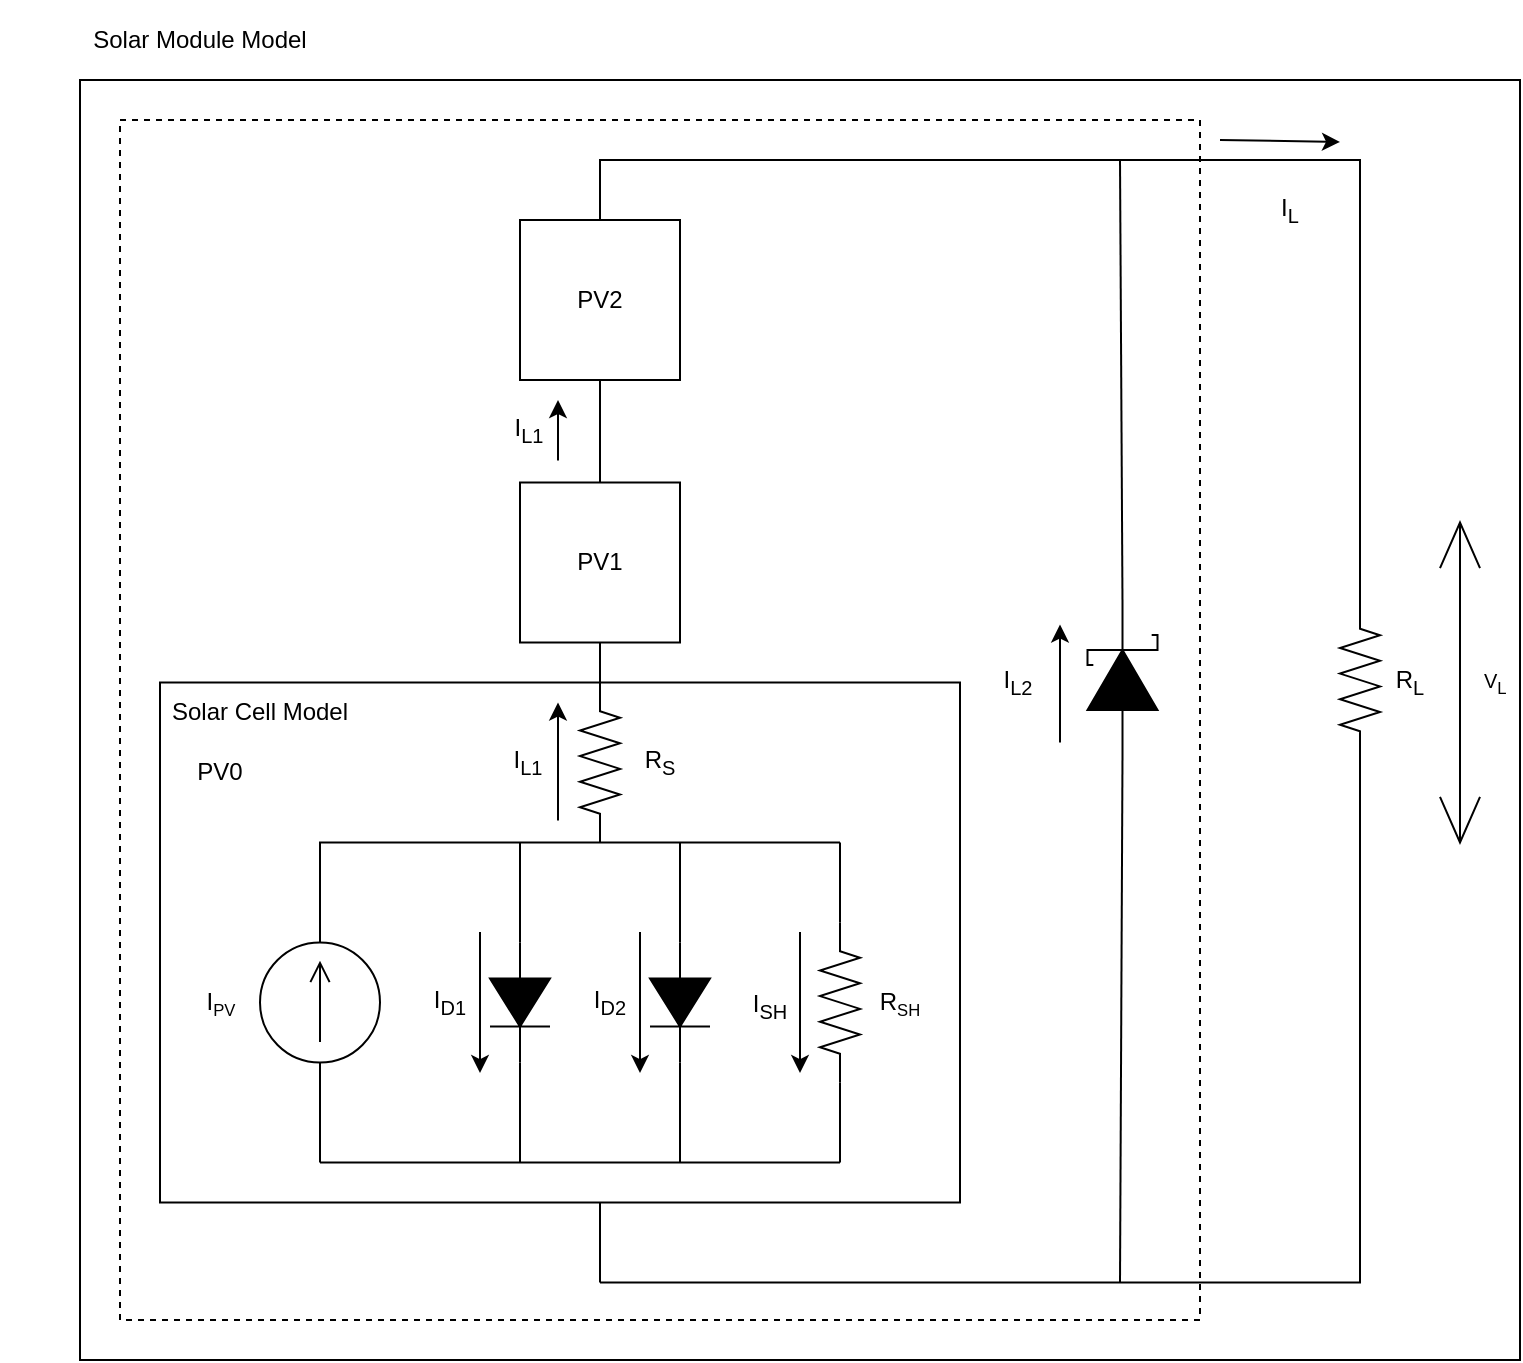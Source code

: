 <mxfile version="20.3.0" type="device"><diagram id="ZqekUOu1XGDRQUgT345p" name="Page-1"><mxGraphModel dx="1608" dy="878" grid="0" gridSize="10" guides="1" tooltips="1" connect="1" arrows="1" fold="1" page="1" pageScale="1" pageWidth="850" pageHeight="1100" math="0" shadow="0"><root><mxCell id="0"/><mxCell id="1" parent="0"/><mxCell id="uyqcUrUnT49wnt0FAhqY-57" value="" style="rounded=0;whiteSpace=wrap;html=1;dashed=1;fillColor=none;" parent="1" vertex="1"><mxGeometry x="100" y="140" width="540" height="600" as="geometry"/></mxCell><mxCell id="uyqcUrUnT49wnt0FAhqY-66" value="" style="rounded=0;whiteSpace=wrap;html=1;fillColor=none;" parent="1" vertex="1"><mxGeometry x="80" y="120" width="720" height="640" as="geometry"/></mxCell><mxCell id="uyqcUrUnT49wnt0FAhqY-41" value="" style="rounded=0;whiteSpace=wrap;html=1;" parent="1" vertex="1"><mxGeometry x="120" y="421.25" width="400" height="260" as="geometry"/></mxCell><mxCell id="uyqcUrUnT49wnt0FAhqY-1" value="Solar Module Model" style="text;html=1;strokeColor=none;fillColor=none;align=center;verticalAlign=middle;whiteSpace=wrap;rounded=0;" parent="1" vertex="1"><mxGeometry x="40" y="80" width="200" height="40" as="geometry"/></mxCell><mxCell id="uyqcUrUnT49wnt0FAhqY-3" value="" style="pointerEvents=1;verticalLabelPosition=bottom;shadow=0;dashed=0;align=center;html=1;verticalAlign=top;shape=mxgraph.electrical.signal_sources.source;aspect=fixed;points=[[0.5,0,0],[1,0.5,0],[0.5,1,0],[0,0.5,0]];elSignalType=dc1;rotation=-90;" parent="1" vertex="1"><mxGeometry x="170" y="551.25" width="60" height="60" as="geometry"/></mxCell><mxCell id="uyqcUrUnT49wnt0FAhqY-4" value="I&lt;span style=&quot;font-size: 10px;&quot;&gt;&lt;sub&gt;PV&lt;/sub&gt;&lt;/span&gt;" style="text;html=1;align=center;verticalAlign=middle;resizable=0;points=[];autosize=1;strokeColor=none;fillColor=none;" parent="1" vertex="1"><mxGeometry x="130" y="566.25" width="40" height="30" as="geometry"/></mxCell><mxCell id="uyqcUrUnT49wnt0FAhqY-5" value="" style="pointerEvents=1;fillColor=strokeColor;verticalLabelPosition=bottom;shadow=0;dashed=0;align=center;html=1;verticalAlign=top;shape=mxgraph.electrical.diodes.diode;rotation=90;" parent="1" vertex="1"><mxGeometry x="270" y="566.25" width="60" height="30" as="geometry"/></mxCell><mxCell id="uyqcUrUnT49wnt0FAhqY-6" value="I&lt;sub&gt;D1&lt;/sub&gt;" style="text;html=1;strokeColor=none;fillColor=none;align=center;verticalAlign=middle;whiteSpace=wrap;rounded=0;" parent="1" vertex="1"><mxGeometry x="250" y="566.25" width="30" height="30" as="geometry"/></mxCell><mxCell id="uyqcUrUnT49wnt0FAhqY-9" value="" style="endArrow=none;html=1;rounded=0;exitX=1;exitY=0.5;exitDx=0;exitDy=0;exitPerimeter=0;" parent="1" source="uyqcUrUnT49wnt0FAhqY-3" edge="1"><mxGeometry width="50" height="50" relative="1" as="geometry"><mxPoint x="220" y="501.25" as="sourcePoint"/><mxPoint x="460" y="501.25" as="targetPoint"/><Array as="points"><mxPoint x="200" y="501.25"/></Array></mxGeometry></mxCell><mxCell id="uyqcUrUnT49wnt0FAhqY-11" value="" style="pointerEvents=1;verticalLabelPosition=bottom;shadow=0;dashed=0;align=center;html=1;verticalAlign=top;shape=mxgraph.electrical.resistors.resistor_2;rotation=90;" parent="1" vertex="1"><mxGeometry x="420" y="571.25" width="80" height="20" as="geometry"/></mxCell><mxCell id="uyqcUrUnT49wnt0FAhqY-13" value="" style="pointerEvents=1;fillColor=strokeColor;verticalLabelPosition=bottom;shadow=0;dashed=0;align=center;html=1;verticalAlign=top;shape=mxgraph.electrical.diodes.diode;rotation=90;" parent="1" vertex="1"><mxGeometry x="350" y="566.25" width="60" height="30" as="geometry"/></mxCell><mxCell id="uyqcUrUnT49wnt0FAhqY-16" value="R&lt;sub&gt;S&lt;/sub&gt;" style="text;html=1;strokeColor=none;fillColor=none;align=center;verticalAlign=middle;whiteSpace=wrap;rounded=0;" parent="1" vertex="1"><mxGeometry x="350" y="446.25" width="40" height="30" as="geometry"/></mxCell><mxCell id="uyqcUrUnT49wnt0FAhqY-18" value="R&lt;span style=&quot;font-size: 10px;&quot;&gt;&lt;sub&gt;SH&lt;/sub&gt;&lt;/span&gt;" style="text;html=1;strokeColor=none;fillColor=none;align=center;verticalAlign=middle;whiteSpace=wrap;rounded=0;" parent="1" vertex="1"><mxGeometry x="475" y="566.25" width="30" height="30" as="geometry"/></mxCell><mxCell id="uyqcUrUnT49wnt0FAhqY-19" value="I&lt;sub&gt;D2&lt;/sub&gt;" style="text;html=1;strokeColor=none;fillColor=none;align=center;verticalAlign=middle;whiteSpace=wrap;rounded=0;" parent="1" vertex="1"><mxGeometry x="330" y="566.25" width="30" height="30" as="geometry"/></mxCell><mxCell id="uyqcUrUnT49wnt0FAhqY-20" value="" style="endArrow=none;html=1;rounded=0;entryX=0;entryY=0.5;entryDx=0;entryDy=0;entryPerimeter=0;" parent="1" target="uyqcUrUnT49wnt0FAhqY-11" edge="1"><mxGeometry width="50" height="50" relative="1" as="geometry"><mxPoint x="460" y="501.25" as="sourcePoint"/><mxPoint x="420" y="421.25" as="targetPoint"/></mxGeometry></mxCell><mxCell id="uyqcUrUnT49wnt0FAhqY-21" value="" style="endArrow=none;html=1;rounded=0;entryX=1;entryY=0.5;entryDx=0;entryDy=0;entryPerimeter=0;" parent="1" target="uyqcUrUnT49wnt0FAhqY-11" edge="1"><mxGeometry width="50" height="50" relative="1" as="geometry"><mxPoint x="460" y="661.25" as="sourcePoint"/><mxPoint x="500" y="711.25" as="targetPoint"/></mxGeometry></mxCell><mxCell id="uyqcUrUnT49wnt0FAhqY-22" value="" style="endArrow=none;html=1;rounded=0;entryX=1;entryY=0.5;entryDx=0;entryDy=0;entryPerimeter=0;" parent="1" target="uyqcUrUnT49wnt0FAhqY-13" edge="1"><mxGeometry width="50" height="50" relative="1" as="geometry"><mxPoint x="380" y="661.25" as="sourcePoint"/><mxPoint x="430" y="691.25" as="targetPoint"/></mxGeometry></mxCell><mxCell id="uyqcUrUnT49wnt0FAhqY-23" value="" style="endArrow=none;html=1;rounded=0;entryX=1;entryY=0.5;entryDx=0;entryDy=0;entryPerimeter=0;" parent="1" target="uyqcUrUnT49wnt0FAhqY-5" edge="1"><mxGeometry width="50" height="50" relative="1" as="geometry"><mxPoint x="300" y="661.25" as="sourcePoint"/><mxPoint x="290" y="681.25" as="targetPoint"/></mxGeometry></mxCell><mxCell id="uyqcUrUnT49wnt0FAhqY-24" value="" style="endArrow=none;html=1;rounded=0;exitX=0;exitY=0.5;exitDx=0;exitDy=0;exitPerimeter=0;" parent="1" source="uyqcUrUnT49wnt0FAhqY-5" edge="1"><mxGeometry width="50" height="50" relative="1" as="geometry"><mxPoint x="290" y="461.25" as="sourcePoint"/><mxPoint x="300" y="501.25" as="targetPoint"/></mxGeometry></mxCell><mxCell id="uyqcUrUnT49wnt0FAhqY-25" value="" style="endArrow=none;html=1;rounded=0;entryX=0;entryY=0.5;entryDx=0;entryDy=0;entryPerimeter=0;" parent="1" target="uyqcUrUnT49wnt0FAhqY-13" edge="1"><mxGeometry width="50" height="50" relative="1" as="geometry"><mxPoint x="380" y="501.25" as="sourcePoint"/><mxPoint x="430" y="421.25" as="targetPoint"/></mxGeometry></mxCell><mxCell id="uyqcUrUnT49wnt0FAhqY-26" value="" style="endArrow=classic;html=1;rounded=0;" parent="1" edge="1"><mxGeometry width="50" height="50" relative="1" as="geometry"><mxPoint x="280" y="545.97" as="sourcePoint"/><mxPoint x="280" y="616.54" as="targetPoint"/></mxGeometry></mxCell><mxCell id="uyqcUrUnT49wnt0FAhqY-27" value="" style="endArrow=classic;html=1;rounded=0;" parent="1" edge="1"><mxGeometry width="50" height="50" relative="1" as="geometry"><mxPoint x="360" y="545.96" as="sourcePoint"/><mxPoint x="360" y="616.53" as="targetPoint"/></mxGeometry></mxCell><mxCell id="uyqcUrUnT49wnt0FAhqY-28" value="" style="endArrow=classic;html=1;rounded=0;" parent="1" edge="1"><mxGeometry width="50" height="50" relative="1" as="geometry"><mxPoint x="440" y="545.96" as="sourcePoint"/><mxPoint x="440" y="616.53" as="targetPoint"/></mxGeometry></mxCell><mxCell id="uyqcUrUnT49wnt0FAhqY-29" value="&lt;sub style=&quot;&quot;&gt;&lt;span style=&quot;font-size: 12px;&quot;&gt;I&lt;sub&gt;SH&lt;/sub&gt;&lt;/span&gt;&lt;/sub&gt;" style="text;html=1;strokeColor=none;fillColor=none;align=center;verticalAlign=middle;whiteSpace=wrap;rounded=0;" parent="1" vertex="1"><mxGeometry x="410" y="566.25" width="30" height="30" as="geometry"/></mxCell><mxCell id="uyqcUrUnT49wnt0FAhqY-31" value="" style="pointerEvents=1;verticalLabelPosition=bottom;shadow=0;dashed=0;align=center;html=1;verticalAlign=top;shape=mxgraph.electrical.resistors.resistor_2;rotation=-90;" parent="1" vertex="1"><mxGeometry x="300" y="451.25" width="80" height="20" as="geometry"/></mxCell><mxCell id="uyqcUrUnT49wnt0FAhqY-32" value="" style="endArrow=classic;html=1;rounded=0;" parent="1" edge="1"><mxGeometry width="50" height="50" relative="1" as="geometry"><mxPoint x="319" y="490.25" as="sourcePoint"/><mxPoint x="319" y="431.25" as="targetPoint"/><Array as="points"><mxPoint x="319" y="490.25"/></Array></mxGeometry></mxCell><mxCell id="uyqcUrUnT49wnt0FAhqY-33" value="I&lt;sub&gt;L1&lt;/sub&gt;" style="text;html=1;strokeColor=none;fillColor=none;align=center;verticalAlign=middle;whiteSpace=wrap;rounded=0;" parent="1" vertex="1"><mxGeometry x="289" y="446.25" width="30" height="30" as="geometry"/></mxCell><mxCell id="uyqcUrUnT49wnt0FAhqY-34" value="" style="pointerEvents=1;verticalLabelPosition=bottom;shadow=0;dashed=0;align=center;html=1;verticalAlign=top;shape=mxgraph.electrical.resistors.resistor_2;rotation=90;" parent="1" vertex="1"><mxGeometry x="680" y="410" width="80" height="20" as="geometry"/></mxCell><mxCell id="uyqcUrUnT49wnt0FAhqY-36" value="R&lt;sub&gt;L&lt;/sub&gt;" style="text;html=1;strokeColor=none;fillColor=none;align=center;verticalAlign=middle;whiteSpace=wrap;rounded=0;" parent="1" vertex="1"><mxGeometry x="730" y="406.25" width="30" height="30" as="geometry"/></mxCell><mxCell id="uyqcUrUnT49wnt0FAhqY-37" value="V&lt;sub&gt;L&lt;/sub&gt;" style="labelPosition=right;align=left;shape=mxgraph.electrical.signal_sources.voltage;shadow=0;dashed=0;strokeWidth=1;fontSize=10;html=1;" parent="1" vertex="1"><mxGeometry x="760" y="341.25" width="20" height="160" as="geometry"/></mxCell><mxCell id="uyqcUrUnT49wnt0FAhqY-39" value="" style="endArrow=none;html=1;rounded=0;entryX=0;entryY=0.5;entryDx=0;entryDy=0;entryPerimeter=0;" parent="1" target="uyqcUrUnT49wnt0FAhqY-3" edge="1"><mxGeometry width="50" height="50" relative="1" as="geometry"><mxPoint x="200" y="661.25" as="sourcePoint"/><mxPoint x="150" y="431.25" as="targetPoint"/></mxGeometry></mxCell><mxCell id="uyqcUrUnT49wnt0FAhqY-40" value="" style="endArrow=none;html=1;rounded=0;" parent="1" edge="1"><mxGeometry width="50" height="50" relative="1" as="geometry"><mxPoint x="200" y="661.25" as="sourcePoint"/><mxPoint x="460" y="661.25" as="targetPoint"/></mxGeometry></mxCell><mxCell id="uyqcUrUnT49wnt0FAhqY-43" value="" style="endArrow=none;html=1;rounded=0;exitX=1;exitY=0.5;exitDx=0;exitDy=0;exitPerimeter=0;" parent="1" source="uyqcUrUnT49wnt0FAhqY-31" edge="1"><mxGeometry width="50" height="50" relative="1" as="geometry"><mxPoint x="390" y="391.25" as="sourcePoint"/><mxPoint x="340" y="401.25" as="targetPoint"/></mxGeometry></mxCell><mxCell id="uyqcUrUnT49wnt0FAhqY-44" value="" style="endArrow=none;html=1;rounded=0;" parent="1" edge="1"><mxGeometry width="50" height="50" relative="1" as="geometry"><mxPoint x="340" y="721.25" as="sourcePoint"/><mxPoint x="340" y="681.25" as="targetPoint"/></mxGeometry></mxCell><mxCell id="uyqcUrUnT49wnt0FAhqY-45" value="Solar Cell Model" style="text;html=1;strokeColor=none;fillColor=none;align=center;verticalAlign=middle;whiteSpace=wrap;rounded=0;" parent="1" vertex="1"><mxGeometry x="120" y="421.25" width="100" height="30" as="geometry"/></mxCell><mxCell id="uyqcUrUnT49wnt0FAhqY-46" value="PV0" style="text;html=1;strokeColor=none;fillColor=none;align=center;verticalAlign=middle;whiteSpace=wrap;rounded=0;" parent="1" vertex="1"><mxGeometry x="120" y="451.25" width="60" height="30" as="geometry"/></mxCell><mxCell id="uyqcUrUnT49wnt0FAhqY-47" value="PV1" style="rounded=0;whiteSpace=wrap;html=1;" parent="1" vertex="1"><mxGeometry x="300" y="321.25" width="80" height="80" as="geometry"/></mxCell><mxCell id="uyqcUrUnT49wnt0FAhqY-48" value="PV2" style="rounded=0;whiteSpace=wrap;html=1;" parent="1" vertex="1"><mxGeometry x="300" y="190" width="80" height="80" as="geometry"/></mxCell><mxCell id="uyqcUrUnT49wnt0FAhqY-49" value="" style="endArrow=none;html=1;rounded=0;entryX=0.5;entryY=1;entryDx=0;entryDy=0;" parent="1" source="uyqcUrUnT49wnt0FAhqY-47" target="uyqcUrUnT49wnt0FAhqY-48" edge="1"><mxGeometry width="50" height="50" relative="1" as="geometry"><mxPoint x="200" y="371.25" as="sourcePoint"/><mxPoint x="250" y="321.25" as="targetPoint"/></mxGeometry></mxCell><mxCell id="uyqcUrUnT49wnt0FAhqY-50" value="" style="endArrow=classic;html=1;rounded=0;" parent="1" edge="1"><mxGeometry width="50" height="50" relative="1" as="geometry"><mxPoint x="319" y="310.25" as="sourcePoint"/><mxPoint x="319" y="280" as="targetPoint"/><Array as="points"><mxPoint x="319" y="310.25"/></Array></mxGeometry></mxCell><mxCell id="uyqcUrUnT49wnt0FAhqY-51" value="I&lt;sub&gt;L1&lt;/sub&gt;" style="text;html=1;strokeColor=none;fillColor=none;align=center;verticalAlign=middle;whiteSpace=wrap;rounded=0;" parent="1" vertex="1"><mxGeometry x="294.5" y="280" width="19" height="30" as="geometry"/></mxCell><mxCell id="uyqcUrUnT49wnt0FAhqY-52" value="" style="endArrow=none;html=1;rounded=0;exitX=0.5;exitY=0;exitDx=0;exitDy=0;entryX=0;entryY=0.5;entryDx=0;entryDy=0;entryPerimeter=0;" parent="1" source="uyqcUrUnT49wnt0FAhqY-48" target="uyqcUrUnT49wnt0FAhqY-34" edge="1"><mxGeometry width="50" height="50" relative="1" as="geometry"><mxPoint x="320" y="91.25" as="sourcePoint"/><mxPoint x="640" y="121.25" as="targetPoint"/><Array as="points"><mxPoint x="340" y="160"/><mxPoint x="720" y="160"/></Array></mxGeometry></mxCell><mxCell id="uyqcUrUnT49wnt0FAhqY-54" value="" style="endArrow=none;html=1;rounded=0;entryX=1;entryY=0.5;entryDx=0;entryDy=0;entryPerimeter=0;" parent="1" target="uyqcUrUnT49wnt0FAhqY-34" edge="1"><mxGeometry width="50" height="50" relative="1" as="geometry"><mxPoint x="340" y="721.25" as="sourcePoint"/><mxPoint x="670" y="541.25" as="targetPoint"/><Array as="points"><mxPoint x="720" y="721.25"/></Array></mxGeometry></mxCell><mxCell id="uyqcUrUnT49wnt0FAhqY-55" value="" style="endArrow=classic;html=1;rounded=0;" parent="1" edge="1"><mxGeometry width="50" height="50" relative="1" as="geometry"><mxPoint x="650" y="150" as="sourcePoint"/><mxPoint x="710" y="151" as="targetPoint"/><Array as="points"><mxPoint x="650" y="150"/></Array></mxGeometry></mxCell><mxCell id="uyqcUrUnT49wnt0FAhqY-56" value="I&lt;sub&gt;L&lt;/sub&gt;" style="text;html=1;strokeColor=none;fillColor=none;align=center;verticalAlign=middle;whiteSpace=wrap;rounded=0;" parent="1" vertex="1"><mxGeometry x="670" y="170" width="30" height="30" as="geometry"/></mxCell><mxCell id="uyqcUrUnT49wnt0FAhqY-60" value="" style="pointerEvents=1;fillColor=strokeColor;verticalLabelPosition=bottom;shadow=0;dashed=0;align=center;html=1;verticalAlign=top;shape=mxgraph.electrical.diodes.schottky_diode;rotation=-90;" parent="1" vertex="1"><mxGeometry x="563.75" y="402.5" width="75" height="35" as="geometry"/></mxCell><mxCell id="uyqcUrUnT49wnt0FAhqY-61" value="" style="endArrow=none;html=1;rounded=0;exitX=0;exitY=0.5;exitDx=0;exitDy=0;exitPerimeter=0;" parent="1" source="uyqcUrUnT49wnt0FAhqY-60" edge="1"><mxGeometry width="50" height="50" relative="1" as="geometry"><mxPoint x="490" y="311.25" as="sourcePoint"/><mxPoint x="600" y="721.25" as="targetPoint"/></mxGeometry></mxCell><mxCell id="uyqcUrUnT49wnt0FAhqY-63" value="" style="endArrow=none;html=1;rounded=0;exitX=1;exitY=0.5;exitDx=0;exitDy=0;exitPerimeter=0;" parent="1" source="uyqcUrUnT49wnt0FAhqY-60" edge="1"><mxGeometry width="50" height="50" relative="1" as="geometry"><mxPoint x="560" y="381.25" as="sourcePoint"/><mxPoint x="600" y="160" as="targetPoint"/></mxGeometry></mxCell><mxCell id="uyqcUrUnT49wnt0FAhqY-64" value="" style="endArrow=classic;html=1;rounded=0;" parent="1" edge="1"><mxGeometry width="50" height="50" relative="1" as="geometry"><mxPoint x="570" y="451.25" as="sourcePoint"/><mxPoint x="570" y="392.25" as="targetPoint"/><Array as="points"><mxPoint x="570" y="451.25"/></Array></mxGeometry></mxCell><mxCell id="uyqcUrUnT49wnt0FAhqY-65" value="I&lt;sub&gt;L2&lt;/sub&gt;" style="text;html=1;strokeColor=none;fillColor=none;align=center;verticalAlign=middle;whiteSpace=wrap;rounded=0;" parent="1" vertex="1"><mxGeometry x="533.75" y="406.25" width="30" height="30" as="geometry"/></mxCell></root></mxGraphModel></diagram></mxfile>